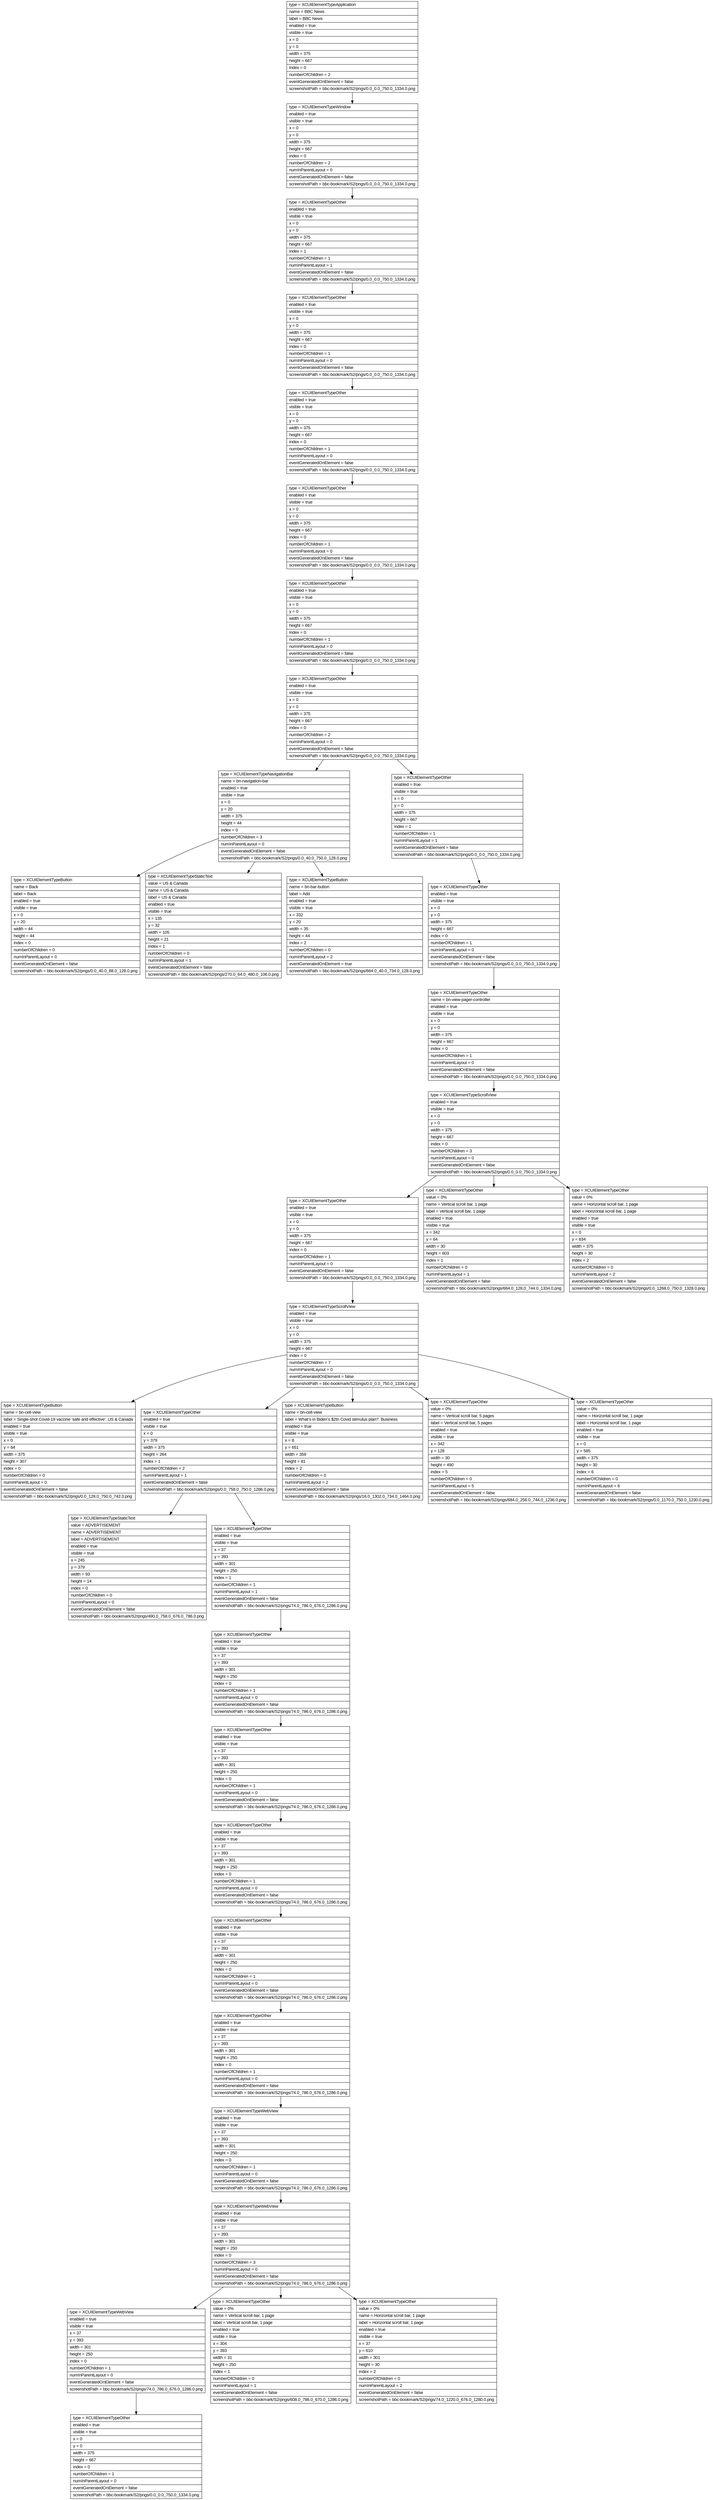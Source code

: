 digraph Layout {

	node [shape=record fontname=Arial];

	0	[label="{type = XCUIElementTypeApplication\l|name = BBC News\l|label = BBC News\l|enabled = true\l|visible = true\l|x = 0\l|y = 0\l|width = 375\l|height = 667\l|index = 0\l|numberOfChildren = 2\l|eventGeneratedOnElement = false \l|screenshotPath = bbc-bookmark/S2/pngs/0.0_0.0_750.0_1334.0.png\l}"]
	1	[label="{type = XCUIElementTypeWindow\l|enabled = true\l|visible = true\l|x = 0\l|y = 0\l|width = 375\l|height = 667\l|index = 0\l|numberOfChildren = 2\l|numInParentLayout = 0\l|eventGeneratedOnElement = false \l|screenshotPath = bbc-bookmark/S2/pngs/0.0_0.0_750.0_1334.0.png\l}"]
	2	[label="{type = XCUIElementTypeOther\l|enabled = true\l|visible = true\l|x = 0\l|y = 0\l|width = 375\l|height = 667\l|index = 1\l|numberOfChildren = 1\l|numInParentLayout = 1\l|eventGeneratedOnElement = false \l|screenshotPath = bbc-bookmark/S2/pngs/0.0_0.0_750.0_1334.0.png\l}"]
	3	[label="{type = XCUIElementTypeOther\l|enabled = true\l|visible = true\l|x = 0\l|y = 0\l|width = 375\l|height = 667\l|index = 0\l|numberOfChildren = 1\l|numInParentLayout = 0\l|eventGeneratedOnElement = false \l|screenshotPath = bbc-bookmark/S2/pngs/0.0_0.0_750.0_1334.0.png\l}"]
	4	[label="{type = XCUIElementTypeOther\l|enabled = true\l|visible = true\l|x = 0\l|y = 0\l|width = 375\l|height = 667\l|index = 0\l|numberOfChildren = 1\l|numInParentLayout = 0\l|eventGeneratedOnElement = false \l|screenshotPath = bbc-bookmark/S2/pngs/0.0_0.0_750.0_1334.0.png\l}"]
	5	[label="{type = XCUIElementTypeOther\l|enabled = true\l|visible = true\l|x = 0\l|y = 0\l|width = 375\l|height = 667\l|index = 0\l|numberOfChildren = 1\l|numInParentLayout = 0\l|eventGeneratedOnElement = false \l|screenshotPath = bbc-bookmark/S2/pngs/0.0_0.0_750.0_1334.0.png\l}"]
	6	[label="{type = XCUIElementTypeOther\l|enabled = true\l|visible = true\l|x = 0\l|y = 0\l|width = 375\l|height = 667\l|index = 0\l|numberOfChildren = 1\l|numInParentLayout = 0\l|eventGeneratedOnElement = false \l|screenshotPath = bbc-bookmark/S2/pngs/0.0_0.0_750.0_1334.0.png\l}"]
	7	[label="{type = XCUIElementTypeOther\l|enabled = true\l|visible = true\l|x = 0\l|y = 0\l|width = 375\l|height = 667\l|index = 0\l|numberOfChildren = 2\l|numInParentLayout = 0\l|eventGeneratedOnElement = false \l|screenshotPath = bbc-bookmark/S2/pngs/0.0_0.0_750.0_1334.0.png\l}"]
	8	[label="{type = XCUIElementTypeNavigationBar\l|name = bn-navigation-bar\l|enabled = true\l|visible = true\l|x = 0\l|y = 20\l|width = 375\l|height = 44\l|index = 0\l|numberOfChildren = 3\l|numInParentLayout = 0\l|eventGeneratedOnElement = false \l|screenshotPath = bbc-bookmark/S2/pngs/0.0_40.0_750.0_128.0.png\l}"]
	9	[label="{type = XCUIElementTypeOther\l|enabled = true\l|visible = true\l|x = 0\l|y = 0\l|width = 375\l|height = 667\l|index = 1\l|numberOfChildren = 1\l|numInParentLayout = 1\l|eventGeneratedOnElement = false \l|screenshotPath = bbc-bookmark/S2/pngs/0.0_0.0_750.0_1334.0.png\l}"]
	10	[label="{type = XCUIElementTypeButton\l|name = Back\l|label = Back\l|enabled = true\l|visible = true\l|x = 0\l|y = 20\l|width = 44\l|height = 44\l|index = 0\l|numberOfChildren = 0\l|numInParentLayout = 0\l|eventGeneratedOnElement = false \l|screenshotPath = bbc-bookmark/S2/pngs/0.0_40.0_88.0_128.0.png\l}"]
	11	[label="{type = XCUIElementTypeStaticText\l|value = US & Canada\l|name = US & Canada\l|label = US & Canada\l|enabled = true\l|visible = true\l|x = 135\l|y = 32\l|width = 105\l|height = 21\l|index = 1\l|numberOfChildren = 0\l|numInParentLayout = 1\l|eventGeneratedOnElement = false \l|screenshotPath = bbc-bookmark/S2/pngs/270.0_64.0_480.0_106.0.png\l}"]
	12	[label="{type = XCUIElementTypeButton\l|name = bn-bar-button\l|label = Add\l|enabled = true\l|visible = true\l|x = 332\l|y = 20\l|width = 35\l|height = 44\l|index = 2\l|numberOfChildren = 0\l|numInParentLayout = 2\l|eventGeneratedOnElement = true \l|screenshotPath = bbc-bookmark/S2/pngs/664.0_40.0_734.0_128.0.png\l}"]
	13	[label="{type = XCUIElementTypeOther\l|enabled = true\l|visible = true\l|x = 0\l|y = 0\l|width = 375\l|height = 667\l|index = 0\l|numberOfChildren = 1\l|numInParentLayout = 0\l|eventGeneratedOnElement = false \l|screenshotPath = bbc-bookmark/S2/pngs/0.0_0.0_750.0_1334.0.png\l}"]
	14	[label="{type = XCUIElementTypeOther\l|name = bn-view-pager-controller\l|enabled = true\l|visible = true\l|x = 0\l|y = 0\l|width = 375\l|height = 667\l|index = 0\l|numberOfChildren = 1\l|numInParentLayout = 0\l|eventGeneratedOnElement = false \l|screenshotPath = bbc-bookmark/S2/pngs/0.0_0.0_750.0_1334.0.png\l}"]
	15	[label="{type = XCUIElementTypeScrollView\l|enabled = true\l|visible = true\l|x = 0\l|y = 0\l|width = 375\l|height = 667\l|index = 0\l|numberOfChildren = 3\l|numInParentLayout = 0\l|eventGeneratedOnElement = false \l|screenshotPath = bbc-bookmark/S2/pngs/0.0_0.0_750.0_1334.0.png\l}"]
	16	[label="{type = XCUIElementTypeOther\l|enabled = true\l|visible = true\l|x = 0\l|y = 0\l|width = 375\l|height = 667\l|index = 0\l|numberOfChildren = 1\l|numInParentLayout = 0\l|eventGeneratedOnElement = false \l|screenshotPath = bbc-bookmark/S2/pngs/0.0_0.0_750.0_1334.0.png\l}"]
	17	[label="{type = XCUIElementTypeOther\l|value = 0%\l|name = Vertical scroll bar, 1 page\l|label = Vertical scroll bar, 1 page\l|enabled = true\l|visible = true\l|x = 342\l|y = 64\l|width = 30\l|height = 603\l|index = 1\l|numberOfChildren = 0\l|numInParentLayout = 1\l|eventGeneratedOnElement = false \l|screenshotPath = bbc-bookmark/S2/pngs/684.0_128.0_744.0_1334.0.png\l}"]
	18	[label="{type = XCUIElementTypeOther\l|value = 0%\l|name = Horizontal scroll bar, 1 page\l|label = Horizontal scroll bar, 1 page\l|enabled = true\l|visible = true\l|x = 0\l|y = 634\l|width = 375\l|height = 30\l|index = 2\l|numberOfChildren = 0\l|numInParentLayout = 2\l|eventGeneratedOnElement = false \l|screenshotPath = bbc-bookmark/S2/pngs/0.0_1268.0_750.0_1328.0.png\l}"]
	19	[label="{type = XCUIElementTypeScrollView\l|enabled = true\l|visible = true\l|x = 0\l|y = 0\l|width = 375\l|height = 667\l|index = 0\l|numberOfChildren = 7\l|numInParentLayout = 0\l|eventGeneratedOnElement = false \l|screenshotPath = bbc-bookmark/S2/pngs/0.0_0.0_750.0_1334.0.png\l}"]
	20	[label="{type = XCUIElementTypeButton\l|name = bn-cell-view\l|label = Single-shot Covid-19 vaccine 'safe and effective'. US & Canada\l|enabled = true\l|visible = true\l|x = 0\l|y = 64\l|width = 375\l|height = 307\l|index = 0\l|numberOfChildren = 0\l|numInParentLayout = 0\l|eventGeneratedOnElement = false \l|screenshotPath = bbc-bookmark/S2/pngs/0.0_128.0_750.0_742.0.png\l}"]
	21	[label="{type = XCUIElementTypeOther\l|enabled = true\l|visible = true\l|x = 0\l|y = 379\l|width = 375\l|height = 264\l|index = 1\l|numberOfChildren = 2\l|numInParentLayout = 1\l|eventGeneratedOnElement = false \l|screenshotPath = bbc-bookmark/S2/pngs/0.0_758.0_750.0_1286.0.png\l}"]
	22	[label="{type = XCUIElementTypeButton\l|name = bn-cell-view\l|label = What's in Biden's $2tn Covid stimulus plan?. Business\l|enabled = true\l|visible = true\l|x = 8\l|y = 651\l|width = 359\l|height = 81\l|index = 2\l|numberOfChildren = 0\l|numInParentLayout = 2\l|eventGeneratedOnElement = false \l|screenshotPath = bbc-bookmark/S2/pngs/16.0_1302.0_734.0_1464.0.png\l}"]
	23	[label="{type = XCUIElementTypeOther\l|value = 0%\l|name = Vertical scroll bar, 5 pages\l|label = Vertical scroll bar, 5 pages\l|enabled = true\l|visible = true\l|x = 342\l|y = 128\l|width = 30\l|height = 490\l|index = 5\l|numberOfChildren = 0\l|numInParentLayout = 5\l|eventGeneratedOnElement = false \l|screenshotPath = bbc-bookmark/S2/pngs/684.0_256.0_744.0_1236.0.png\l}"]
	24	[label="{type = XCUIElementTypeOther\l|value = 0%\l|name = Horizontal scroll bar, 1 page\l|label = Horizontal scroll bar, 1 page\l|enabled = true\l|visible = true\l|x = 0\l|y = 585\l|width = 375\l|height = 30\l|index = 6\l|numberOfChildren = 0\l|numInParentLayout = 6\l|eventGeneratedOnElement = false \l|screenshotPath = bbc-bookmark/S2/pngs/0.0_1170.0_750.0_1230.0.png\l}"]
	25	[label="{type = XCUIElementTypeStaticText\l|value = ADVERTISEMENT\l|name = ADVERTISEMENT\l|label = ADVERTISEMENT\l|enabled = true\l|visible = true\l|x = 245\l|y = 379\l|width = 93\l|height = 14\l|index = 0\l|numberOfChildren = 0\l|numInParentLayout = 0\l|eventGeneratedOnElement = false \l|screenshotPath = bbc-bookmark/S2/pngs/490.0_758.0_676.0_786.0.png\l}"]
	26	[label="{type = XCUIElementTypeOther\l|enabled = true\l|visible = true\l|x = 37\l|y = 393\l|width = 301\l|height = 250\l|index = 1\l|numberOfChildren = 1\l|numInParentLayout = 1\l|eventGeneratedOnElement = false \l|screenshotPath = bbc-bookmark/S2/pngs/74.0_786.0_676.0_1286.0.png\l}"]
	27	[label="{type = XCUIElementTypeOther\l|enabled = true\l|visible = true\l|x = 37\l|y = 393\l|width = 301\l|height = 250\l|index = 0\l|numberOfChildren = 1\l|numInParentLayout = 0\l|eventGeneratedOnElement = false \l|screenshotPath = bbc-bookmark/S2/pngs/74.0_786.0_676.0_1286.0.png\l}"]
	28	[label="{type = XCUIElementTypeOther\l|enabled = true\l|visible = true\l|x = 37\l|y = 393\l|width = 301\l|height = 250\l|index = 0\l|numberOfChildren = 1\l|numInParentLayout = 0\l|eventGeneratedOnElement = false \l|screenshotPath = bbc-bookmark/S2/pngs/74.0_786.0_676.0_1286.0.png\l}"]
	29	[label="{type = XCUIElementTypeOther\l|enabled = true\l|visible = true\l|x = 37\l|y = 393\l|width = 301\l|height = 250\l|index = 0\l|numberOfChildren = 1\l|numInParentLayout = 0\l|eventGeneratedOnElement = false \l|screenshotPath = bbc-bookmark/S2/pngs/74.0_786.0_676.0_1286.0.png\l}"]
	30	[label="{type = XCUIElementTypeOther\l|enabled = true\l|visible = true\l|x = 37\l|y = 393\l|width = 301\l|height = 250\l|index = 0\l|numberOfChildren = 1\l|numInParentLayout = 0\l|eventGeneratedOnElement = false \l|screenshotPath = bbc-bookmark/S2/pngs/74.0_786.0_676.0_1286.0.png\l}"]
	31	[label="{type = XCUIElementTypeOther\l|enabled = true\l|visible = true\l|x = 37\l|y = 393\l|width = 301\l|height = 250\l|index = 0\l|numberOfChildren = 1\l|numInParentLayout = 0\l|eventGeneratedOnElement = false \l|screenshotPath = bbc-bookmark/S2/pngs/74.0_786.0_676.0_1286.0.png\l}"]
	32	[label="{type = XCUIElementTypeWebView\l|enabled = true\l|visible = true\l|x = 37\l|y = 393\l|width = 301\l|height = 250\l|index = 0\l|numberOfChildren = 1\l|numInParentLayout = 0\l|eventGeneratedOnElement = false \l|screenshotPath = bbc-bookmark/S2/pngs/74.0_786.0_676.0_1286.0.png\l}"]
	33	[label="{type = XCUIElementTypeWebView\l|enabled = true\l|visible = true\l|x = 37\l|y = 393\l|width = 301\l|height = 250\l|index = 0\l|numberOfChildren = 3\l|numInParentLayout = 0\l|eventGeneratedOnElement = false \l|screenshotPath = bbc-bookmark/S2/pngs/74.0_786.0_676.0_1286.0.png\l}"]
	34	[label="{type = XCUIElementTypeWebView\l|enabled = true\l|visible = true\l|x = 37\l|y = 393\l|width = 301\l|height = 250\l|index = 0\l|numberOfChildren = 1\l|numInParentLayout = 0\l|eventGeneratedOnElement = false \l|screenshotPath = bbc-bookmark/S2/pngs/74.0_786.0_676.0_1286.0.png\l}"]
	35	[label="{type = XCUIElementTypeOther\l|value = 0%\l|name = Vertical scroll bar, 1 page\l|label = Vertical scroll bar, 1 page\l|enabled = true\l|visible = true\l|x = 304\l|y = 393\l|width = 31\l|height = 250\l|index = 1\l|numberOfChildren = 0\l|numInParentLayout = 1\l|eventGeneratedOnElement = false \l|screenshotPath = bbc-bookmark/S2/pngs/608.0_786.0_670.0_1286.0.png\l}"]
	36	[label="{type = XCUIElementTypeOther\l|value = 0%\l|name = Horizontal scroll bar, 1 page\l|label = Horizontal scroll bar, 1 page\l|enabled = true\l|visible = true\l|x = 37\l|y = 610\l|width = 301\l|height = 30\l|index = 2\l|numberOfChildren = 0\l|numInParentLayout = 2\l|eventGeneratedOnElement = false \l|screenshotPath = bbc-bookmark/S2/pngs/74.0_1220.0_676.0_1280.0.png\l}"]
	37	[label="{type = XCUIElementTypeOther\l|enabled = true\l|visible = true\l|x = 0\l|y = 0\l|width = 375\l|height = 667\l|index = 0\l|numberOfChildren = 1\l|numInParentLayout = 0\l|eventGeneratedOnElement = false \l|screenshotPath = bbc-bookmark/S2/pngs/0.0_0.0_750.0_1334.0.png\l}"]


	0 -> 1
	1 -> 2
	2 -> 3
	3 -> 4
	4 -> 5
	5 -> 6
	6 -> 7
	7 -> 8
	7 -> 9
	8 -> 10
	8 -> 11
	8 -> 12
	9 -> 13
	13 -> 14
	14 -> 15
	15 -> 16
	15 -> 17
	15 -> 18
	16 -> 19
	19 -> 20
	19 -> 21
	19 -> 22
	19 -> 23
	19 -> 24
	21 -> 25
	21 -> 26
	26 -> 27
	27 -> 28
	28 -> 29
	29 -> 30
	30 -> 31
	31 -> 32
	32 -> 33
	33 -> 34
	33 -> 35
	33 -> 36
	34 -> 37


}